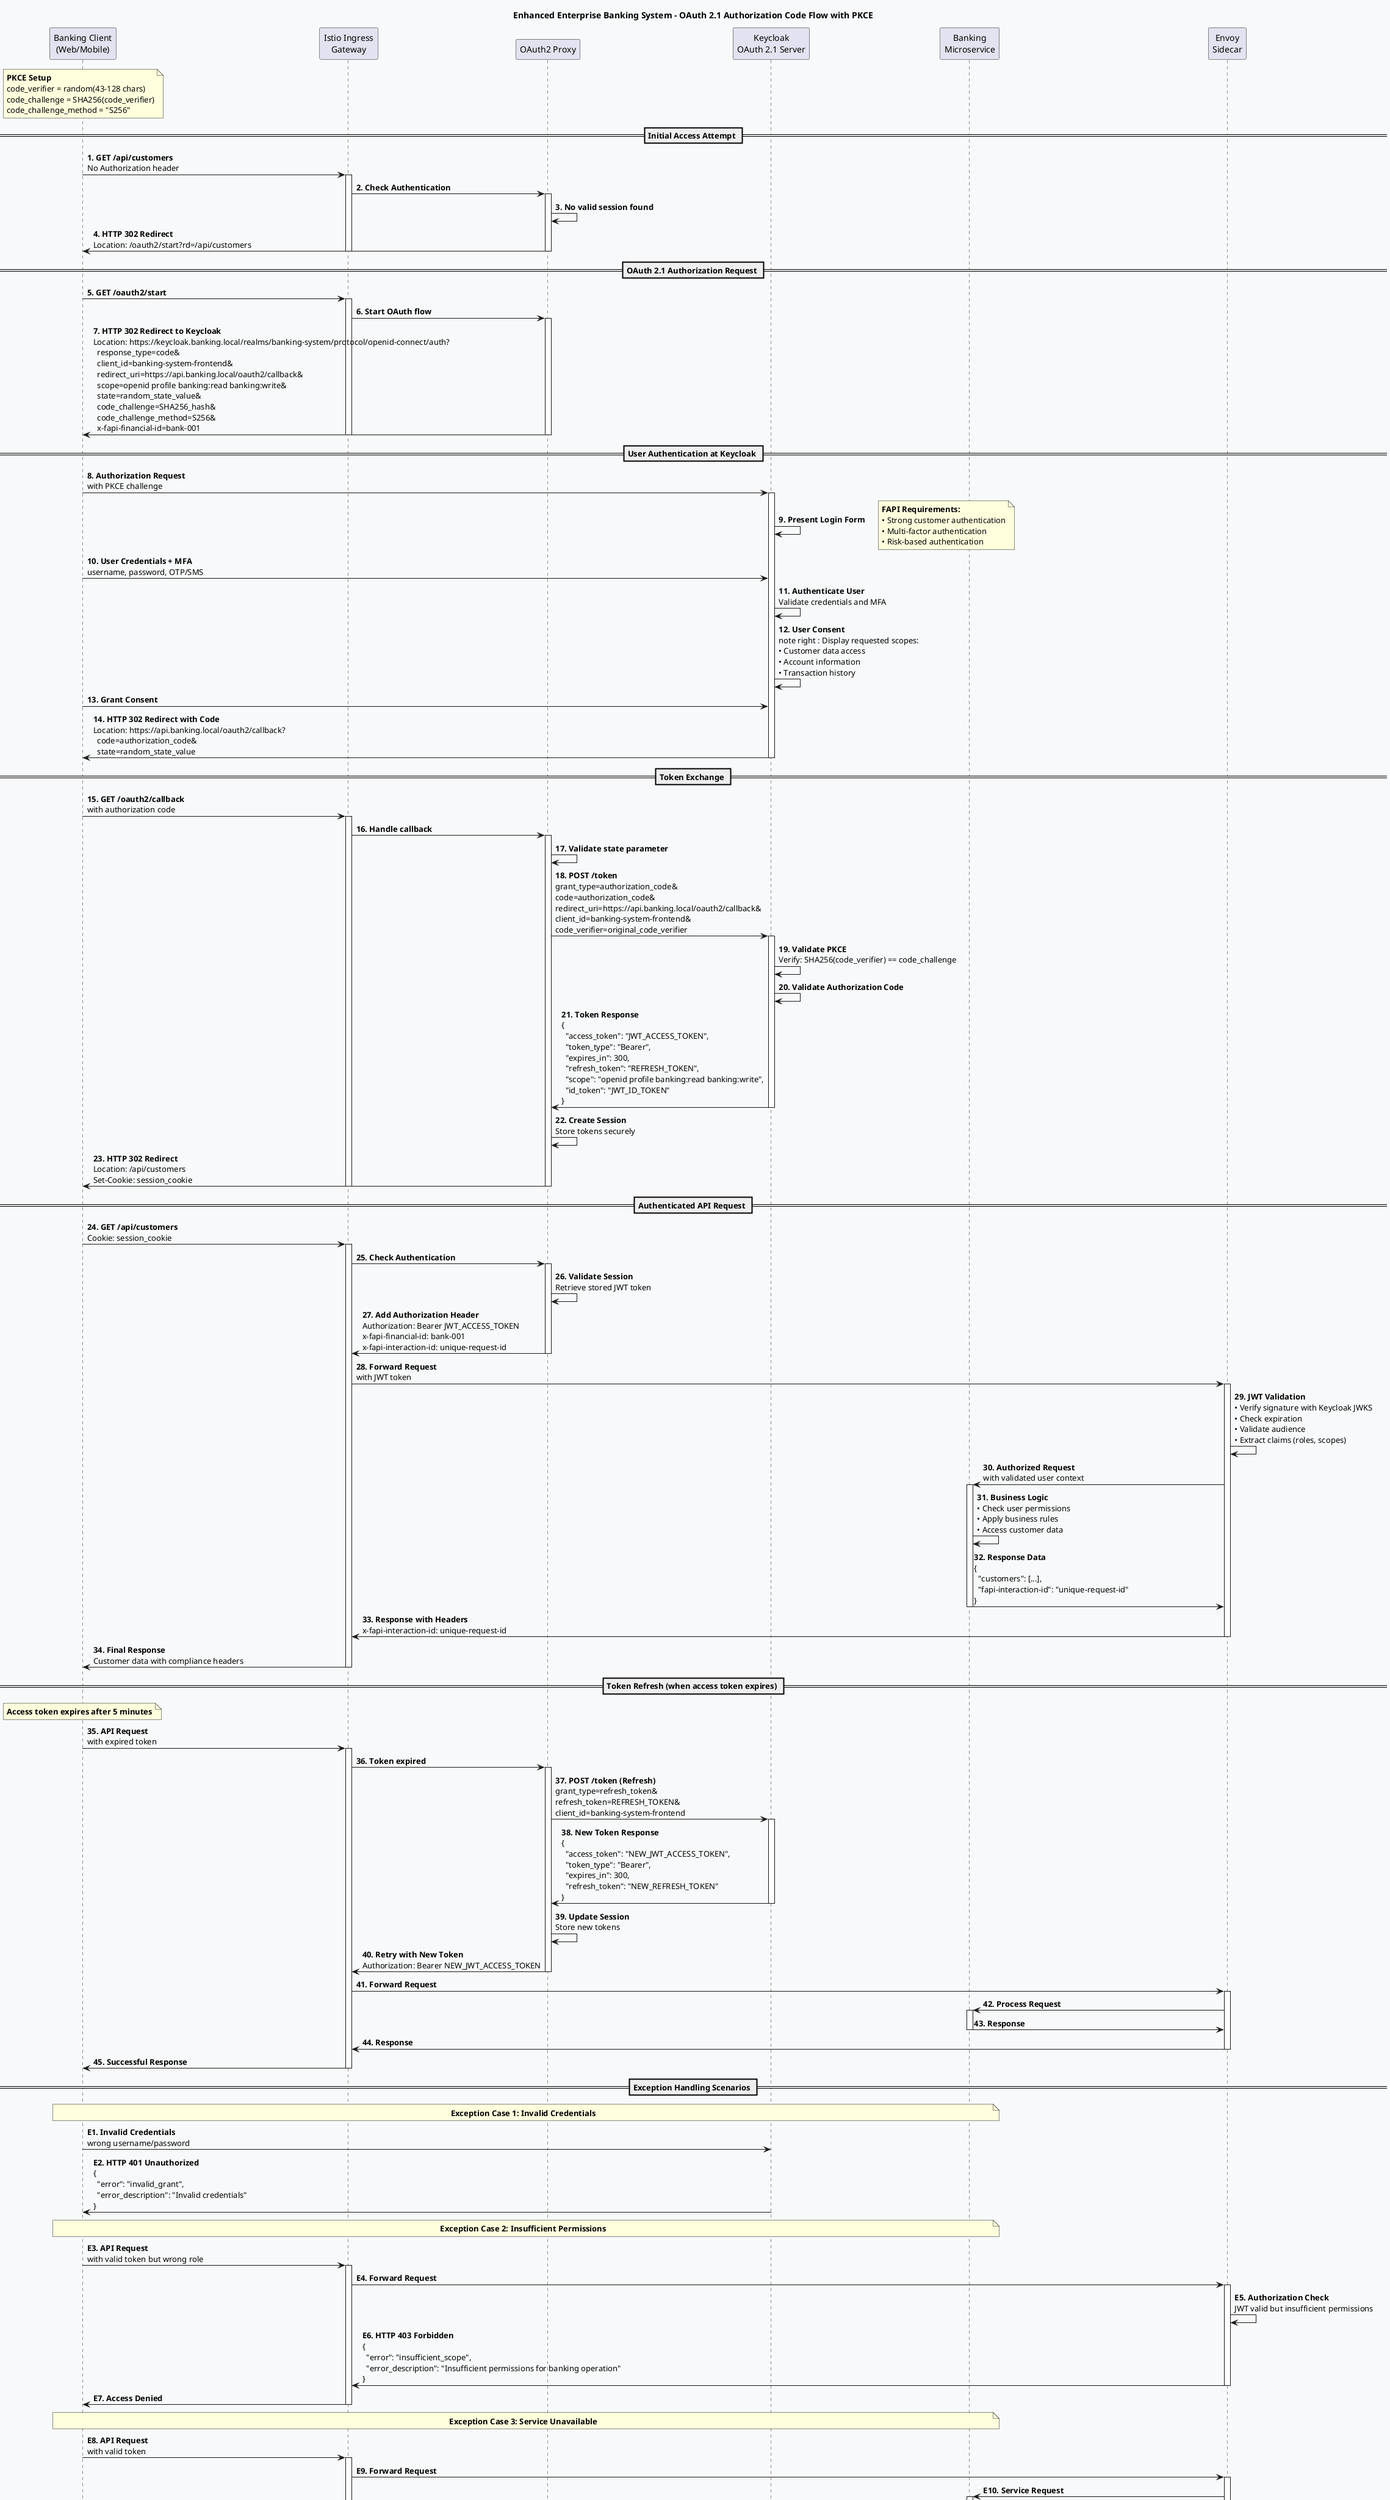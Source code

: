 @startuml "OAuth 2.1 Authorization Code Flow with PKCE"

title Enhanced Enterprise Banking System - OAuth 2.1 Authorization Code Flow with PKCE

skinparam backgroundColor #f8f9fa
skinparam shadowing false

participant "Banking Client\n(Web/Mobile)" as Client
participant "Istio Ingress\nGateway" as Gateway
participant "OAuth2 Proxy" as Proxy
participant "Keycloak\nOAuth 2.1 Server" as Keycloak
participant "Banking\nMicroservice" as Service
participant "Envoy\nSidecar" as Envoy

note over Client : **PKCE Setup**\ncode_verifier = random(43-128 chars)\ncode_challenge = SHA256(code_verifier)\ncode_challenge_method = "S256"

== Initial Access Attempt ==

Client -> Gateway : **1. GET /api/customers**\nNo Authorization header
activate Gateway

Gateway -> Proxy : **2. Check Authentication**
activate Proxy

Proxy -> Proxy : **3. No valid session found**

Proxy -> Client : **4. HTTP 302 Redirect**\nLocation: /oauth2/start?rd=/api/customers
deactivate Proxy
deactivate Gateway

== OAuth 2.1 Authorization Request ==

Client -> Gateway : **5. GET /oauth2/start**
activate Gateway

Gateway -> Proxy : **6. Start OAuth flow**
activate Proxy

Proxy -> Client : **7. HTTP 302 Redirect to Keycloak**\nLocation: https://keycloak.banking.local/realms/banking-system/protocol/openid-connect/auth?\n  response_type=code&\n  client_id=banking-system-frontend&\n  redirect_uri=https://api.banking.local/oauth2/callback&\n  scope=openid profile banking:read banking:write&\n  state=random_state_value&\n  code_challenge=SHA256_hash&\n  code_challenge_method=S256&\n  x-fapi-financial-id=bank-001
deactivate Proxy
deactivate Gateway

== User Authentication at Keycloak ==

Client -> Keycloak : **8. Authorization Request**\nwith PKCE challenge
activate Keycloak

Keycloak -> Keycloak : **9. Present Login Form**
note right : **FAPI Requirements:**\n• Strong customer authentication\n• Multi-factor authentication\n• Risk-based authentication

Client -> Keycloak : **10. User Credentials + MFA**\nusername, password, OTP/SMS

Keycloak -> Keycloak : **11. Authenticate User**\nValidate credentials and MFA

Keycloak -> Keycloak : **12. User Consent**\nnote right : Display requested scopes:\n• Customer data access\n• Account information\n• Transaction history

Client -> Keycloak : **13. Grant Consent**

Keycloak -> Client : **14. HTTP 302 Redirect with Code**\nLocation: https://api.banking.local/oauth2/callback?\n  code=authorization_code&\n  state=random_state_value

deactivate Keycloak

== Token Exchange ==

Client -> Gateway : **15. GET /oauth2/callback**\nwith authorization code
activate Gateway

Gateway -> Proxy : **16. Handle callback**
activate Proxy

Proxy -> Proxy : **17. Validate state parameter**

Proxy -> Keycloak : **18. POST /token**\ngrant_type=authorization_code&\ncode=authorization_code&\nredirect_uri=https://api.banking.local/oauth2/callback&\nclient_id=banking-system-frontend&\ncode_verifier=original_code_verifier
activate Keycloak

Keycloak -> Keycloak : **19. Validate PKCE**\nVerify: SHA256(code_verifier) == code_challenge

Keycloak -> Keycloak : **20. Validate Authorization Code**

Keycloak -> Proxy : **21. Token Response**\n{\n  "access_token": "JWT_ACCESS_TOKEN",\n  "token_type": "Bearer",\n  "expires_in": 300,\n  "refresh_token": "REFRESH_TOKEN",\n  "scope": "openid profile banking:read banking:write",\n  "id_token": "JWT_ID_TOKEN"\n}
deactivate Keycloak

Proxy -> Proxy : **22. Create Session**\nStore tokens securely

Proxy -> Client : **23. HTTP 302 Redirect**\nLocation: /api/customers\nSet-Cookie: session_cookie
deactivate Proxy
deactivate Gateway

== Authenticated API Request ==

Client -> Gateway : **24. GET /api/customers**\nCookie: session_cookie
activate Gateway

Gateway -> Proxy : **25. Check Authentication**
activate Proxy

Proxy -> Proxy : **26. Validate Session**\nRetrieve stored JWT token

Proxy -> Gateway : **27. Add Authorization Header**\nAuthorization: Bearer JWT_ACCESS_TOKEN\nx-fapi-financial-id: bank-001\nx-fapi-interaction-id: unique-request-id
deactivate Proxy

Gateway -> Envoy : **28. Forward Request**\nwith JWT token
activate Envoy

Envoy -> Envoy : **29. JWT Validation**\n• Verify signature with Keycloak JWKS\n• Check expiration\n• Validate audience\n• Extract claims (roles, scopes)

Envoy -> Service : **30. Authorized Request**\nwith validated user context
activate Service

Service -> Service : **31. Business Logic**\n• Check user permissions\n• Apply business rules\n• Access customer data

Service -> Envoy : **32. Response Data**\n{\n  "customers": [...],\n  "fapi-interaction-id": "unique-request-id"\n}
deactivate Service

Envoy -> Gateway : **33. Response with Headers**\nx-fapi-interaction-id: unique-request-id
deactivate Envoy

Gateway -> Client : **34. Final Response**\nCustomer data with compliance headers
deactivate Gateway

== Token Refresh (when access token expires) ==

note over Client : **Access token expires after 5 minutes**

Client -> Gateway : **35. API Request**\nwith expired token
activate Gateway

Gateway -> Proxy : **36. Token expired**
activate Proxy

Proxy -> Keycloak : **37. POST /token (Refresh)**\ngrant_type=refresh_token&\nrefresh_token=REFRESH_TOKEN&\nclient_id=banking-system-frontend
activate Keycloak

Keycloak -> Proxy : **38. New Token Response**\n{\n  "access_token": "NEW_JWT_ACCESS_TOKEN",\n  "token_type": "Bearer",\n  "expires_in": 300,\n  "refresh_token": "NEW_REFRESH_TOKEN"\n}
deactivate Keycloak

Proxy -> Proxy : **39. Update Session**\nStore new tokens

Proxy -> Gateway : **40. Retry with New Token**\nAuthorization: Bearer NEW_JWT_ACCESS_TOKEN
deactivate Proxy

Gateway -> Envoy : **41. Forward Request**
activate Envoy

Envoy -> Service : **42. Process Request**
activate Service

Service -> Envoy : **43. Response**
deactivate Service

Envoy -> Gateway : **44. Response**
deactivate Envoy

Gateway -> Client : **45. Successful Response**
deactivate Gateway

== Exception Handling Scenarios ==

note over Client, Service : **Exception Case 1: Invalid Credentials**

Client -> Keycloak : **E1. Invalid Credentials**\nwrong username/password

Keycloak -> Client : **E2. HTTP 401 Unauthorized**\n{\n  "error": "invalid_grant",\n  "error_description": "Invalid credentials"\n}

note over Client, Service : **Exception Case 2: Insufficient Permissions**

Client -> Gateway : **E3. API Request**\nwith valid token but wrong role
activate Gateway

Gateway -> Envoy : **E4. Forward Request**
activate Envoy

Envoy -> Envoy : **E5. Authorization Check**\nJWT valid but insufficient permissions

Envoy -> Gateway : **E6. HTTP 403 Forbidden**\n{\n  "error": "insufficient_scope",\n  "error_description": "Insufficient permissions for banking operation"\n}
deactivate Envoy

Gateway -> Client : **E7. Access Denied**
deactivate Gateway

note over Client, Service : **Exception Case 3: Service Unavailable**

Client -> Gateway : **E8. API Request**\nwith valid token
activate Gateway

Gateway -> Envoy : **E9. Forward Request**
activate Envoy

Envoy -> Service : **E10. Service Request**
activate Service

Service -> Service : **E11. Internal Error**\nDatabase connection failure

Service -> Envoy : **E12. HTTP 503 Service Unavailable**\n{\n  "error": "service_unavailable",\n  "error_description": "Banking service temporarily unavailable",\n  "retry_after": 30\n}
deactivate Service

Envoy -> Gateway : **E13. Circuit Breaker**\nActivate circuit breaker
deactivate Envoy

Gateway -> Client : **E14. Service Unavailable**\nwith retry instructions
deactivate Gateway

note over Client, Service : **Exception Case 4: Token Validation Failure**

Client -> Gateway : **E15. API Request**\nwith malformed JWT token
activate Gateway

Gateway -> Envoy : **E16. Forward Request**
activate Envoy

Envoy -> Envoy : **E17. JWT Validation**\nToken signature verification fails

Envoy -> Gateway : **E18. HTTP 401 Unauthorized**\n{\n  "error": "invalid_token",\n  "error_description": "JWT signature verification failed"\n}
deactivate Envoy

Gateway -> Client : **E19. Authentication Required**
deactivate Gateway

note over Client, Service : **Exception Case 5: Rate Limiting**

Client -> Gateway : **E20. Excessive Requests**\nBeyond rate limit
activate Gateway

Gateway -> Gateway : **E21. Rate Limit Check**\nToo many requests from client

Gateway -> Client : **E22. HTTP 429 Too Many Requests**\n{\n  "error": "rate_limit_exceeded",\n  "error_description": "Rate limit exceeded for banking operations",\n  "retry_after": 60\n}
deactivate Gateway

note over Client, Service : **Exception Case 6: FAPI Compliance Violation**

Client -> Gateway : **E23. API Request**\nMissing required FAPI headers
activate Gateway

Gateway -> Proxy : **E24. FAPI Validation**
activate Proxy

Proxy -> Proxy : **E25. Header Check**\nMissing x-fapi-financial-id

Proxy -> Client : **E26. HTTP 400 Bad Request**\n{\n  "error": "invalid_request",\n  "error_description": "Missing required FAPI headers",\n  "required_headers": ["x-fapi-financial-id", "x-fapi-interaction-id"]\n}
deactivate Proxy
deactivate Gateway

note over Client, Service : **Security Features Implemented:**\n• PKCE prevents authorization code interception\n• Short-lived access tokens (5 minutes)\n• Refresh token rotation\n• mTLS between all services\n• JWT signature validation at mesh level\n• FAPI compliance headers\n• Comprehensive audit logging

@enduml